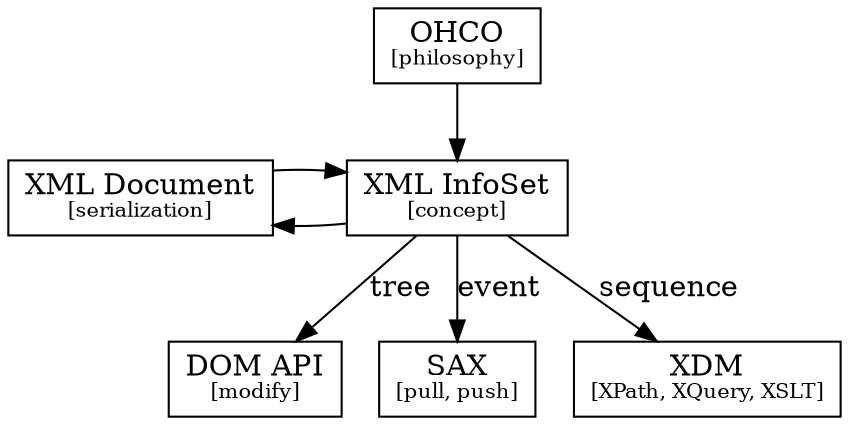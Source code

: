 digraph G {
	{ node [shape=box] 
		{ rank = same; 
			XML[label=<XML Document<BR /><FONT POINT-SIZE="10">[serialization]</FONT>>];
			InfoSet[label=<XML InfoSet<BR /><FONT POINT-SIZE="10">[concept]</FONT>>]
		}
		{ rank = same; 
			DOM[label=<DOM API<BR /><FONT POINT-SIZE="10">[modify]</FONT>>]; 
			SAX[label=<SAX<BR /><FONT POINT-SIZE="10">[pull, push]</FONT>>]; 
			XDM[label=<XDM<BR /><FONT POINT-SIZE="10">[XPath, XQuery, XSLT]</FONT>>] }
		{ OHCO[label=<OHCO<BR /><FONT POINT-SIZE="10">[philosophy]</FONT>>]; }
	}
	OHCO -> InfoSet
	InfoSet -> XML
	XML -> InfoSet
	{ edge [label=tree] InfoSet -> DOM }
	{ edge [label=event] InfoSet -> SAX }
	{ edge [label=sequence] InfoSet -> XDM }
}
